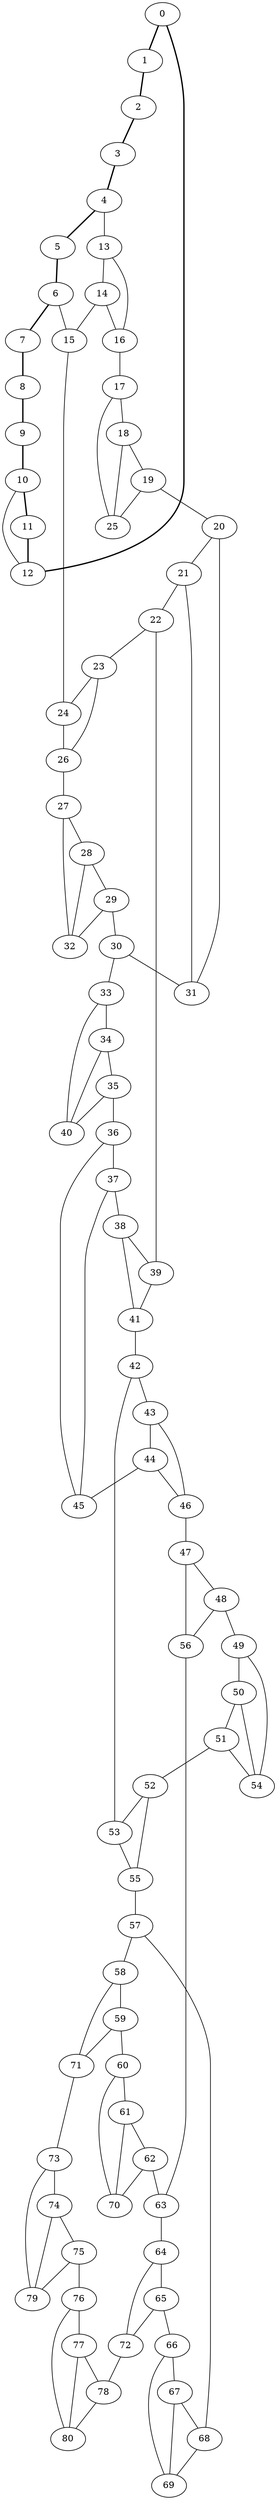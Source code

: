 //Inside of this graph isn't 3-connected
graph G {
0 [ pos = " 24.50,0.00!" ];
0 -- 1[style=bold];
0 -- 12[style=bold];
1 [ pos = " 21.69,11.39!" ];
1 -- 2[style=bold];
2 [ pos = " 13.92,20.16!" ];
2 -- 3[style=bold];
3 [ pos = " 2.95,24.32!" ];
3 -- 4[style=bold];
4 [ pos = " -8.69,22.91!" ];
4 -- 5[style=bold];
4 -- 13;
5 [ pos = " -18.34,16.25!" ];
5 -- 6[style=bold];
6 [ pos = " -23.79,5.86!" ];
6 -- 7[style=bold];
6 -- 15;
7 [ pos = " -23.79,-5.86!" ];
7 -- 8[style=bold];
8 [ pos = " -18.34,-16.25!" ];
8 -- 9[style=bold];
9 [ pos = " -8.69,-22.91!" ];
9 -- 10[style=bold];
10 [ pos = " 2.95,-24.32!" ];
10 -- 11[style=bold];
10 -- 12;
11 [ pos = " 13.92,-20.16!" ];
11 -- 12[style=bold];
12 [ pos = " 21.69,-11.39!" ];
13 -- 14;
13 -- 16;
14 -- 15;
14 -- 16;
15 -- 24;
16 -- 17;
17 -- 18;
17 -- 25;
18 -- 19;
18 -- 25;
19 -- 20;
19 -- 25;
20 -- 21;
20 -- 31;
21 -- 22;
21 -- 31;
22 -- 23;
22 -- 39;
23 -- 24;
23 -- 26;
24 -- 26;
26 -- 27;
27 -- 28;
27 -- 32;
28 -- 29;
28 -- 32;
29 -- 30;
29 -- 32;
30 -- 31;
30 -- 33;
33 -- 34;
33 -- 40;
34 -- 35;
34 -- 40;
35 -- 36;
35 -- 40;
36 -- 37;
36 -- 45;
37 -- 38;
37 -- 45;
38 -- 39;
38 -- 41;
39 -- 41;
41 -- 42;
42 -- 43;
42 -- 53;
43 -- 44;
43 -- 46;
44 -- 45;
44 -- 46;
46 -- 47;
47 -- 48;
47 -- 56;
48 -- 49;
48 -- 56;
49 -- 50;
49 -- 54;
50 -- 51;
50 -- 54;
51 -- 52;
51 -- 54;
52 -- 53;
52 -- 55;
53 -- 55;
55 -- 57;
56 -- 63;
57 -- 58;
57 -- 68;
58 -- 59;
58 -- 71;
59 -- 60;
59 -- 71;
60 -- 61;
60 -- 70;
61 -- 62;
61 -- 70;
62 -- 63;
62 -- 70;
63 -- 64;
64 -- 65;
64 -- 72;
65 -- 66;
65 -- 72;
66 -- 67;
66 -- 69;
67 -- 68;
67 -- 69;
68 -- 69;
71 -- 73;
72 -- 78;
73 -- 74;
73 -- 79;
74 -- 75;
74 -- 79;
75 -- 76;
75 -- 79;
76 -- 77;
76 -- 80;
77 -- 78;
77 -- 80;
78 -- 80;
}
